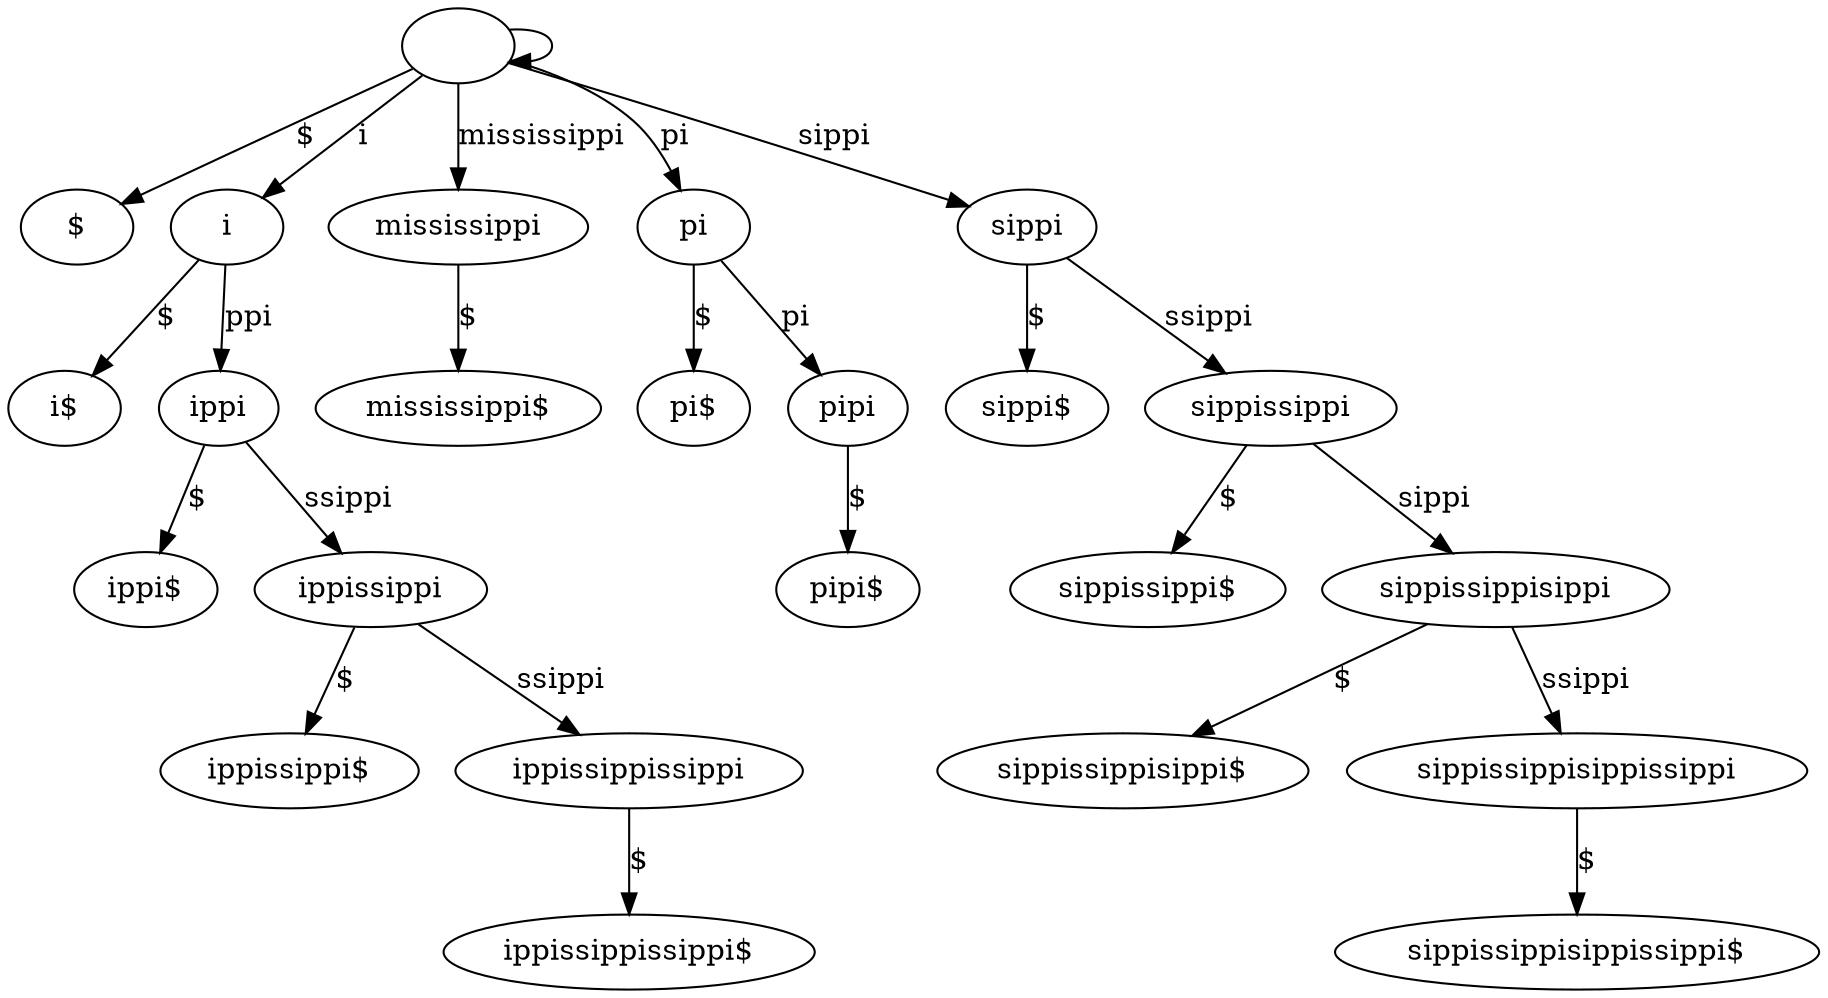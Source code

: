 // Suffix tree
digraph {
	"|" [label=""]
	"|" [label=""]
	"$|$" [label="$"]
	"|" -> "$|$" [label="$"]
	"|" -> "|" [label=""]
	"i|i" [label=i]
	"$|i$" [label="i$"]
	"i|i" -> "$|i$" [label="$"]
	"ppi|ippi" [label=ippi]
	"$|ippi$" [label="ippi$"]
	"ppi|ippi" -> "$|ippi$" [label="$"]
	"ssippi|ippissippi" [label=ippissippi]
	"$|ippissippi$" [label="ippissippi$"]
	"ssippi|ippissippi" -> "$|ippissippi$" [label="$"]
	"ssippi|ippissippissippi" [label=ippissippissippi]
	"$|ippissippissippi$" [label="ippissippissippi$"]
	"ssippi|ippissippissippi" -> "$|ippissippissippi$" [label="$"]
	"ssippi|ippissippi" -> "ssippi|ippissippissippi" [label=ssippi]
	"ppi|ippi" -> "ssippi|ippissippi" [label=ssippi]
	"i|i" -> "ppi|ippi" [label=ppi]
	"|" -> "i|i" [label=i]
	"mississippi|mississippi" [label=mississippi]
	"$|mississippi$" [label="mississippi$"]
	"mississippi|mississippi" -> "$|mississippi$" [label="$"]
	"|" -> "mississippi|mississippi" [label=mississippi]
	"pi|pi" [label=pi]
	"$|pi$" [label="pi$"]
	"pi|pi" -> "$|pi$" [label="$"]
	"pi|pipi" [label=pipi]
	"$|pipi$" [label="pipi$"]
	"pi|pipi" -> "$|pipi$" [label="$"]
	"pi|pi" -> "pi|pipi" [label=pi]
	"|" -> "pi|pi" [label=pi]
	"sippi|sippi" [label=sippi]
	"$|sippi$" [label="sippi$"]
	"sippi|sippi" -> "$|sippi$" [label="$"]
	"ssippi|sippissippi" [label=sippissippi]
	"$|sippissippi$" [label="sippissippi$"]
	"ssippi|sippissippi" -> "$|sippissippi$" [label="$"]
	"sippi|sippissippisippi" [label=sippissippisippi]
	"$|sippissippisippi$" [label="sippissippisippi$"]
	"sippi|sippissippisippi" -> "$|sippissippisippi$" [label="$"]
	"ssippi|sippissippisippissippi" [label=sippissippisippissippi]
	"$|sippissippisippissippi$" [label="sippissippisippissippi$"]
	"ssippi|sippissippisippissippi" -> "$|sippissippisippissippi$" [label="$"]
	"sippi|sippissippisippi" -> "ssippi|sippissippisippissippi" [label=ssippi]
	"ssippi|sippissippi" -> "sippi|sippissippisippi" [label=sippi]
	"sippi|sippi" -> "ssippi|sippissippi" [label=ssippi]
	"|" -> "sippi|sippi" [label=sippi]
}
